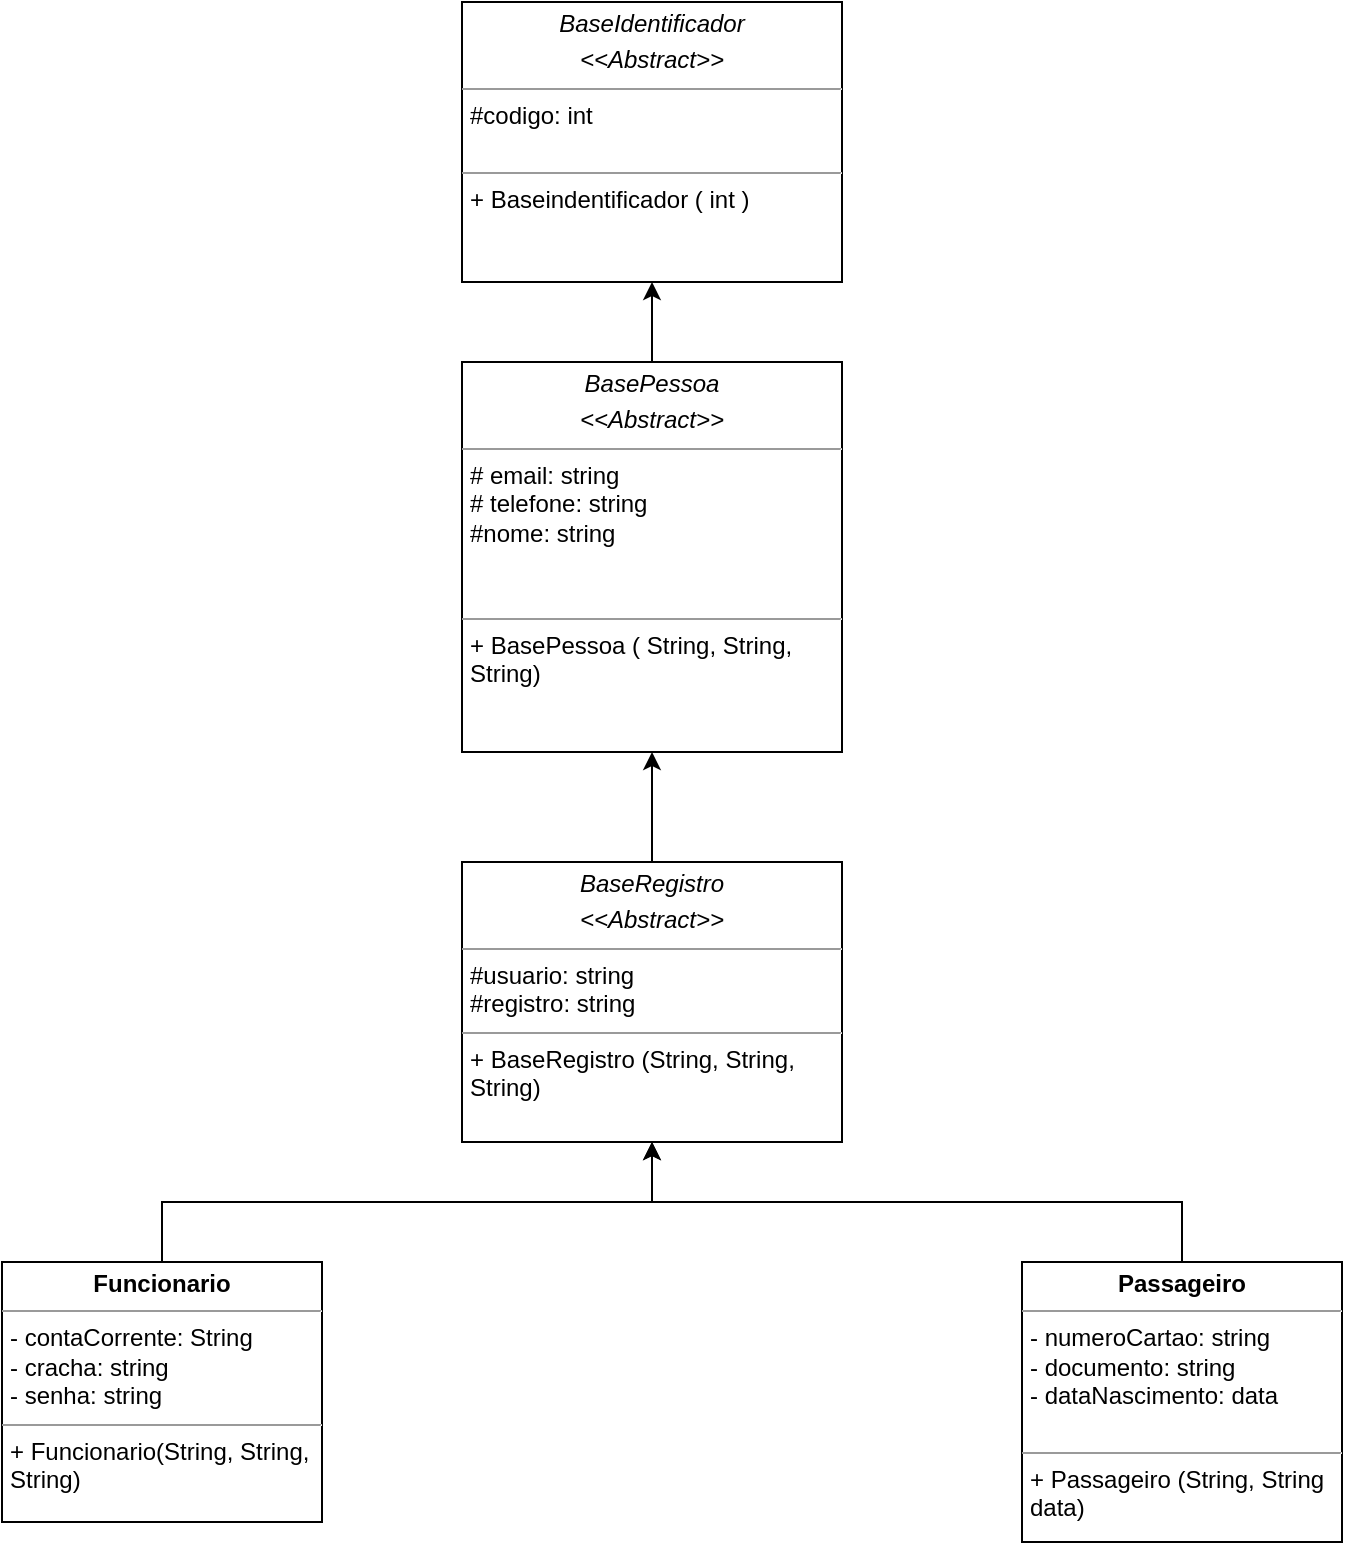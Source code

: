 <mxfile version="21.6.9" type="github">
  <diagram name="Página-1" id="zmOcuFCKFdtQXOstAFP3">
    <mxGraphModel dx="880" dy="478" grid="1" gridSize="10" guides="1" tooltips="1" connect="1" arrows="1" fold="1" page="1" pageScale="1" pageWidth="827" pageHeight="1169" math="0" shadow="0">
      <root>
        <mxCell id="0" />
        <mxCell id="1" parent="0" />
        <mxCell id="x4x3qKR0yPcwsE7cN1WR-19" style="edgeStyle=orthogonalEdgeStyle;rounded=0;orthogonalLoop=1;jettySize=auto;html=1;exitX=0.5;exitY=0;exitDx=0;exitDy=0;" parent="1" source="x4x3qKR0yPcwsE7cN1WR-4" target="x4x3qKR0yPcwsE7cN1WR-9" edge="1">
          <mxGeometry relative="1" as="geometry" />
        </mxCell>
        <mxCell id="x4x3qKR0yPcwsE7cN1WR-4" value="&lt;p style=&quot;margin:0px;margin-top:4px;text-align:center;&quot;&gt;&lt;i&gt;BasePessoa&lt;/i&gt;&lt;/p&gt;&lt;p style=&quot;margin:0px;margin-top:4px;text-align:center;&quot;&gt;&lt;i&gt;&amp;lt;&amp;lt;Abstract&amp;gt;&amp;gt;&lt;/i&gt;&lt;/p&gt;&lt;hr size=&quot;1&quot;&gt;&lt;p style=&quot;margin:0px;margin-left:4px;&quot;&gt;# email: string&lt;br&gt;&lt;/p&gt;&lt;p style=&quot;margin:0px;margin-left:4px;&quot;&gt;# telefone: string&lt;/p&gt;&lt;p style=&quot;margin:0px;margin-left:4px;&quot;&gt;#nome: string&lt;br&gt;&lt;/p&gt;&lt;p style=&quot;margin:0px;margin-left:4px;&quot;&gt;&lt;br&gt;&lt;/p&gt;&lt;p style=&quot;margin:0px;margin-left:4px;&quot;&gt;&lt;br&gt;&lt;/p&gt;&lt;hr size=&quot;1&quot;&gt;&lt;p style=&quot;margin:0px;margin-left:4px;&quot;&gt;+ BasePessoa ( String, String, String)&lt;br&gt;&lt;/p&gt;" style="verticalAlign=top;align=left;overflow=fill;fontSize=12;fontFamily=Helvetica;html=1;whiteSpace=wrap;" parent="1" vertex="1">
          <mxGeometry x="340" y="190" width="190" height="195" as="geometry" />
        </mxCell>
        <mxCell id="x4x3qKR0yPcwsE7cN1WR-17" style="edgeStyle=orthogonalEdgeStyle;rounded=0;orthogonalLoop=1;jettySize=auto;html=1;exitX=0.5;exitY=0;exitDx=0;exitDy=0;entryX=0.5;entryY=1;entryDx=0;entryDy=0;" parent="1" source="x4x3qKR0yPcwsE7cN1WR-5" target="x4x3qKR0yPcwsE7cN1WR-10" edge="1">
          <mxGeometry relative="1" as="geometry" />
        </mxCell>
        <mxCell id="x4x3qKR0yPcwsE7cN1WR-5" value="&lt;p style=&quot;margin:0px;margin-top:4px;text-align:center;&quot;&gt;&lt;b&gt;Passageiro&lt;/b&gt;&lt;/p&gt;&lt;hr size=&quot;1&quot;&gt;&lt;p style=&quot;margin:0px;margin-left:4px;&quot;&gt;- numeroCartao: string&lt;/p&gt;&lt;p style=&quot;margin:0px;margin-left:4px;&quot;&gt;- documento: string&lt;/p&gt;&lt;p style=&quot;margin:0px;margin-left:4px;&quot;&gt;- dataNascimento: data&lt;br&gt;&lt;/p&gt;&lt;p style=&quot;margin:0px;margin-left:4px;&quot;&gt;&lt;br&gt;&lt;/p&gt;&lt;hr size=&quot;1&quot;&gt;&lt;p style=&quot;margin:0px;margin-left:4px;&quot;&gt;+ Passageiro (String, String data)&lt;/p&gt;" style="verticalAlign=top;align=left;overflow=fill;fontSize=12;fontFamily=Helvetica;html=1;whiteSpace=wrap;" parent="1" vertex="1">
          <mxGeometry x="620" y="640" width="160" height="140" as="geometry" />
        </mxCell>
        <mxCell id="x4x3qKR0yPcwsE7cN1WR-16" style="edgeStyle=orthogonalEdgeStyle;rounded=0;orthogonalLoop=1;jettySize=auto;html=1;exitX=0.5;exitY=0;exitDx=0;exitDy=0;entryX=0.5;entryY=1;entryDx=0;entryDy=0;" parent="1" source="x4x3qKR0yPcwsE7cN1WR-6" target="x4x3qKR0yPcwsE7cN1WR-10" edge="1">
          <mxGeometry relative="1" as="geometry" />
        </mxCell>
        <mxCell id="x4x3qKR0yPcwsE7cN1WR-6" value="&lt;p style=&quot;margin:0px;margin-top:4px;text-align:center;&quot;&gt;&lt;b&gt;Funcionario&lt;/b&gt;&lt;/p&gt;&lt;hr size=&quot;1&quot;&gt;&lt;p style=&quot;margin:0px;margin-left:4px;&quot;&gt;- contaCorrente: String&lt;/p&gt;&lt;p style=&quot;margin:0px;margin-left:4px;&quot;&gt;- cracha: string&lt;/p&gt;&lt;p style=&quot;margin:0px;margin-left:4px;&quot;&gt;- senha: string&lt;br&gt;&lt;/p&gt;&lt;hr size=&quot;1&quot;&gt;&lt;p style=&quot;margin:0px;margin-left:4px;&quot;&gt;+ Funcionario(String, String, String)&lt;/p&gt;" style="verticalAlign=top;align=left;overflow=fill;fontSize=12;fontFamily=Helvetica;html=1;whiteSpace=wrap;" parent="1" vertex="1">
          <mxGeometry x="110" y="640" width="160" height="130" as="geometry" />
        </mxCell>
        <mxCell id="x4x3qKR0yPcwsE7cN1WR-9" value="&lt;p style=&quot;margin:0px;margin-top:4px;text-align:center;&quot;&gt;&lt;i&gt;BaseIdentificador&lt;/i&gt;&lt;/p&gt;&lt;p style=&quot;margin:0px;margin-top:4px;text-align:center;&quot;&gt;&lt;i&gt;&amp;lt;&amp;lt;Abstract&amp;gt;&amp;gt;&lt;/i&gt;&lt;br&gt;&lt;/p&gt;&lt;hr size=&quot;1&quot;&gt;&lt;p style=&quot;margin:0px;margin-left:4px;&quot;&gt;#codigo: int&lt;br&gt;&lt;br&gt;&lt;/p&gt;&lt;hr size=&quot;1&quot;&gt;&lt;p style=&quot;margin:0px;margin-left:4px;&quot;&gt;+ Baseindentificador ( int )&lt;br&gt;&lt;br&gt;&lt;/p&gt;" style="verticalAlign=top;align=left;overflow=fill;fontSize=12;fontFamily=Helvetica;html=1;whiteSpace=wrap;" parent="1" vertex="1">
          <mxGeometry x="340" y="10" width="190" height="140" as="geometry" />
        </mxCell>
        <mxCell id="x4x3qKR0yPcwsE7cN1WR-18" style="edgeStyle=orthogonalEdgeStyle;rounded=0;orthogonalLoop=1;jettySize=auto;html=1;exitX=0.5;exitY=0;exitDx=0;exitDy=0;entryX=0.5;entryY=1;entryDx=0;entryDy=0;" parent="1" source="x4x3qKR0yPcwsE7cN1WR-10" target="x4x3qKR0yPcwsE7cN1WR-4" edge="1">
          <mxGeometry relative="1" as="geometry" />
        </mxCell>
        <mxCell id="x4x3qKR0yPcwsE7cN1WR-10" value="&lt;p style=&quot;margin:0px;margin-top:4px;text-align:center;&quot;&gt;&lt;i&gt;BaseRegistro&lt;/i&gt;&lt;/p&gt;&lt;p style=&quot;margin:0px;margin-top:4px;text-align:center;&quot;&gt;&lt;i&gt;&amp;lt;&amp;lt;Abstract&amp;gt;&amp;gt;&lt;/i&gt;&lt;/p&gt;&lt;hr size=&quot;1&quot;&gt;&lt;p style=&quot;margin:0px;margin-left:4px;&quot;&gt;#usuario: string&lt;/p&gt;&lt;p style=&quot;margin:0px;margin-left:4px;&quot;&gt;#registro: string&lt;/p&gt;&lt;hr size=&quot;1&quot;&gt;&lt;p style=&quot;margin:0px;margin-left:4px;&quot;&gt;+ BaseRegistro (String, String, String)&lt;br&gt;&lt;/p&gt;" style="verticalAlign=top;align=left;overflow=fill;fontSize=12;fontFamily=Helvetica;html=1;whiteSpace=wrap;" parent="1" vertex="1">
          <mxGeometry x="340" y="440" width="190" height="140" as="geometry" />
        </mxCell>
      </root>
    </mxGraphModel>
  </diagram>
</mxfile>
